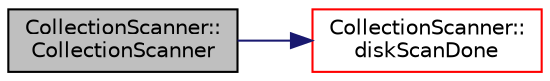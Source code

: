 digraph "CollectionScanner::CollectionScanner"
{
 // LATEX_PDF_SIZE
  edge [fontname="Helvetica",fontsize="10",labelfontname="Helvetica",labelfontsize="10"];
  node [fontname="Helvetica",fontsize="10",shape=record];
  rankdir="LR";
  Node1 [label="CollectionScanner::\lCollectionScanner",height=0.2,width=0.4,color="black", fillcolor="grey75", style="filled", fontcolor="black",tooltip=" "];
  Node1 -> Node2 [color="midnightblue",fontsize="10",style="solid",fontname="Helvetica"];
  Node2 [label="CollectionScanner::\ldiskScanDone",height=0.2,width=0.4,color="red", fillcolor="white", style="filled",URL="$class_collection_scanner.html#a47f7a7c6fba3be1ad9574f665a5a7c68",tooltip=" "];
}
